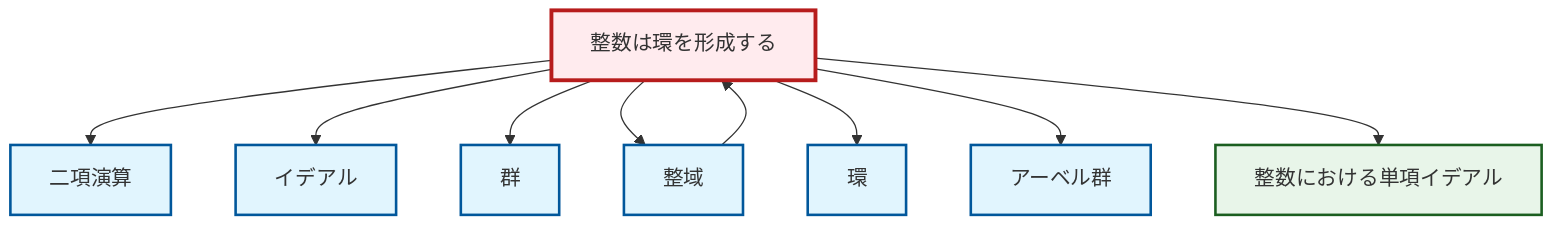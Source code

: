 graph TD
    classDef definition fill:#e1f5fe,stroke:#01579b,stroke-width:2px
    classDef theorem fill:#f3e5f5,stroke:#4a148c,stroke-width:2px
    classDef axiom fill:#fff3e0,stroke:#e65100,stroke-width:2px
    classDef example fill:#e8f5e9,stroke:#1b5e20,stroke-width:2px
    classDef current fill:#ffebee,stroke:#b71c1c,stroke-width:3px
    ex-integers-ring["整数は環を形成する"]:::example
    def-abelian-group["アーベル群"]:::definition
    def-ideal["イデアル"]:::definition
    def-ring["環"]:::definition
    def-binary-operation["二項演算"]:::definition
    def-group["群"]:::definition
    def-integral-domain["整域"]:::definition
    ex-principal-ideal["整数における単項イデアル"]:::example
    ex-integers-ring --> def-binary-operation
    ex-integers-ring --> def-ideal
    ex-integers-ring --> def-group
    ex-integers-ring --> def-integral-domain
    ex-integers-ring --> def-ring
    def-integral-domain --> ex-integers-ring
    ex-integers-ring --> def-abelian-group
    ex-integers-ring --> ex-principal-ideal
    class ex-integers-ring current